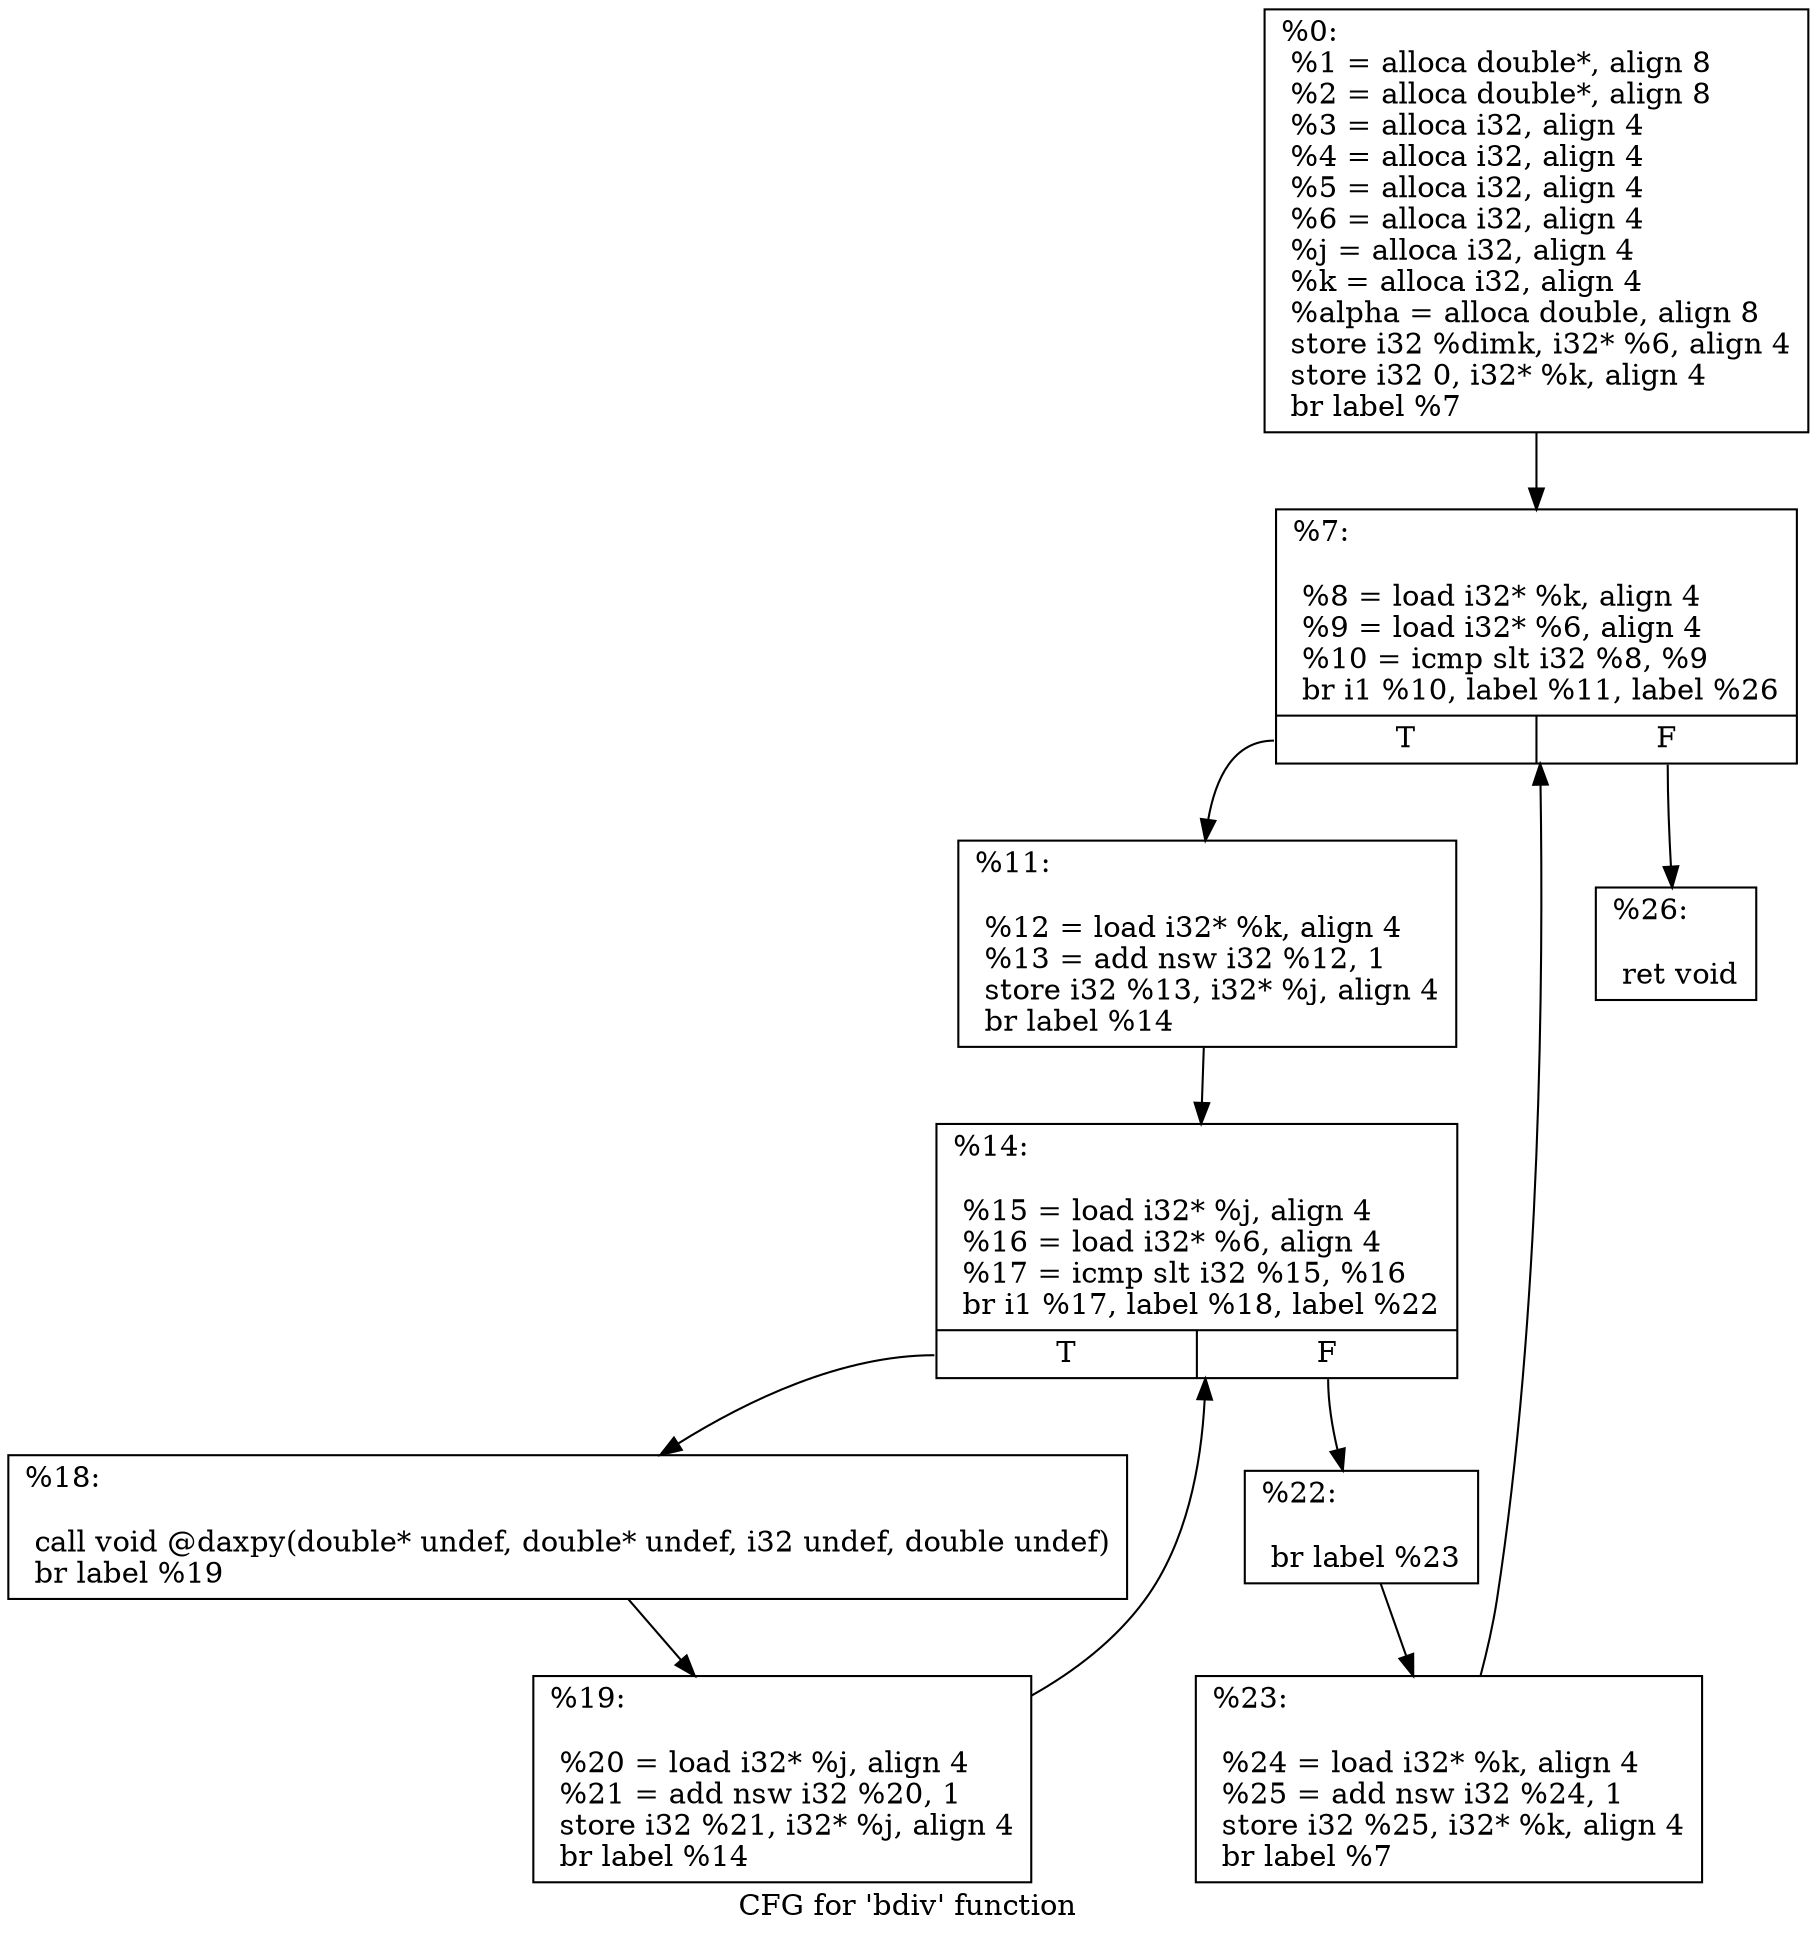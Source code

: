 digraph "CFG for 'bdiv' function" {
	label="CFG for 'bdiv' function";

	Node0x2bc9fc0 [shape=record,label="{%0:\l  %1 = alloca double*, align 8\l  %2 = alloca double*, align 8\l  %3 = alloca i32, align 4\l  %4 = alloca i32, align 4\l  %5 = alloca i32, align 4\l  %6 = alloca i32, align 4\l  %j = alloca i32, align 4\l  %k = alloca i32, align 4\l  %alpha = alloca double, align 8\l  store i32 %dimk, i32* %6, align 4\l  store i32 0, i32* %k, align 4\l  br label %7\l}"];
	Node0x2bc9fc0 -> Node0x2bca020;
	Node0x2bca020 [shape=record,label="{%7:\l\l  %8 = load i32* %k, align 4\l  %9 = load i32* %6, align 4\l  %10 = icmp slt i32 %8, %9\l  br i1 %10, label %11, label %26\l|{<s0>T|<s1>F}}"];
	Node0x2bca020:s0 -> Node0x2bca080;
	Node0x2bca020:s1 -> Node0x2bca2c0;
	Node0x2bca080 [shape=record,label="{%11:\l\l  %12 = load i32* %k, align 4\l  %13 = add nsw i32 %12, 1\l  store i32 %13, i32* %j, align 4\l  br label %14\l}"];
	Node0x2bca080 -> Node0x2bca0e0;
	Node0x2bca0e0 [shape=record,label="{%14:\l\l  %15 = load i32* %j, align 4\l  %16 = load i32* %6, align 4\l  %17 = icmp slt i32 %15, %16\l  br i1 %17, label %18, label %22\l|{<s0>T|<s1>F}}"];
	Node0x2bca0e0:s0 -> Node0x2bca140;
	Node0x2bca0e0:s1 -> Node0x2bca200;
	Node0x2bca140 [shape=record,label="{%18:\l\l  call void @daxpy(double* undef, double* undef, i32 undef, double undef)\l  br label %19\l}"];
	Node0x2bca140 -> Node0x2bca1a0;
	Node0x2bca1a0 [shape=record,label="{%19:\l\l  %20 = load i32* %j, align 4\l  %21 = add nsw i32 %20, 1\l  store i32 %21, i32* %j, align 4\l  br label %14\l}"];
	Node0x2bca1a0 -> Node0x2bca0e0;
	Node0x2bca200 [shape=record,label="{%22:\l\l  br label %23\l}"];
	Node0x2bca200 -> Node0x2bca260;
	Node0x2bca260 [shape=record,label="{%23:\l\l  %24 = load i32* %k, align 4\l  %25 = add nsw i32 %24, 1\l  store i32 %25, i32* %k, align 4\l  br label %7\l}"];
	Node0x2bca260 -> Node0x2bca020;
	Node0x2bca2c0 [shape=record,label="{%26:\l\l  ret void\l}"];
}
